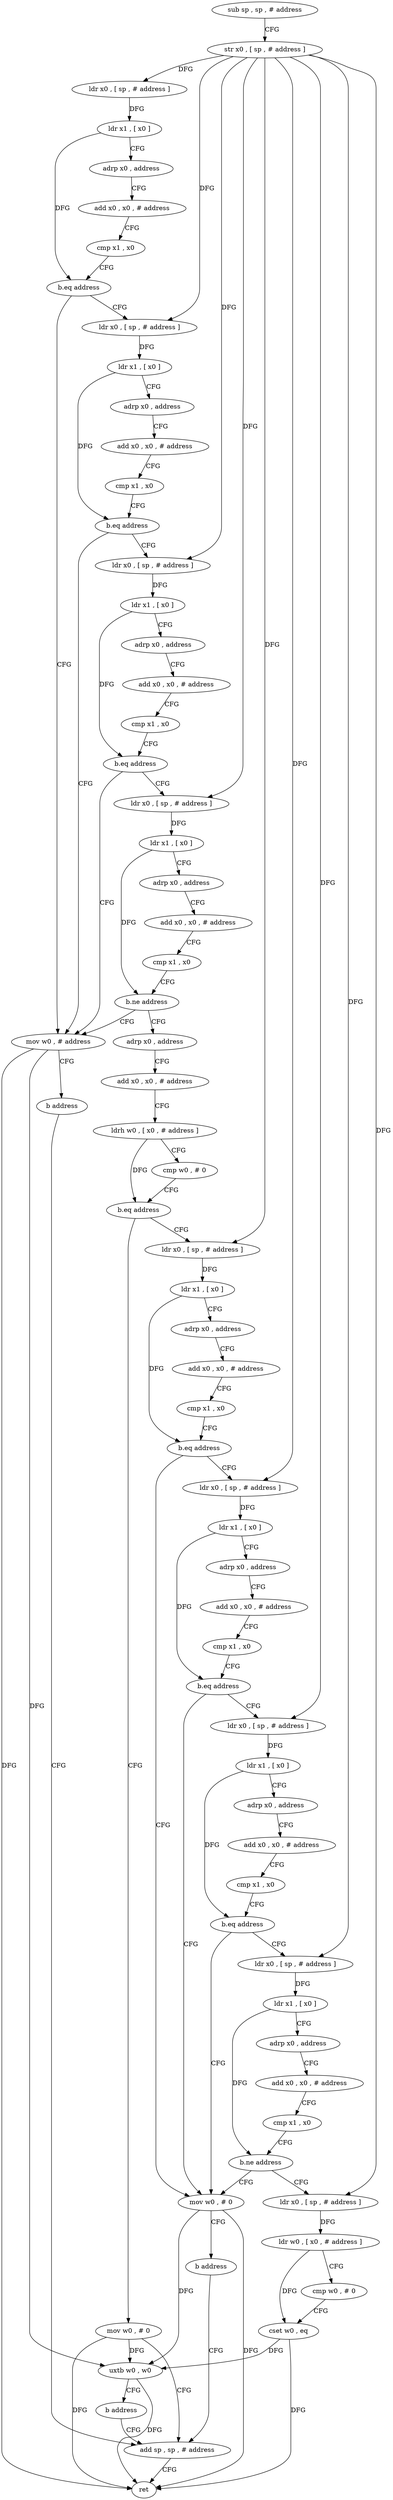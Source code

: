 digraph "func" {
"4229212" [label = "sub sp , sp , # address" ]
"4229216" [label = "str x0 , [ sp , # address ]" ]
"4229220" [label = "ldr x0 , [ sp , # address ]" ]
"4229224" [label = "ldr x1 , [ x0 ]" ]
"4229228" [label = "adrp x0 , address" ]
"4229232" [label = "add x0 , x0 , # address" ]
"4229236" [label = "cmp x1 , x0" ]
"4229240" [label = "b.eq address" ]
"4229316" [label = "mov w0 , # address" ]
"4229244" [label = "ldr x0 , [ sp , # address ]" ]
"4229320" [label = "b address" ]
"4229476" [label = "add sp , sp , # address" ]
"4229248" [label = "ldr x1 , [ x0 ]" ]
"4229252" [label = "adrp x0 , address" ]
"4229256" [label = "add x0 , x0 , # address" ]
"4229260" [label = "cmp x1 , x0" ]
"4229264" [label = "b.eq address" ]
"4229268" [label = "ldr x0 , [ sp , # address ]" ]
"4229480" [label = "ret" ]
"4229272" [label = "ldr x1 , [ x0 ]" ]
"4229276" [label = "adrp x0 , address" ]
"4229280" [label = "add x0 , x0 , # address" ]
"4229284" [label = "cmp x1 , x0" ]
"4229288" [label = "b.eq address" ]
"4229292" [label = "ldr x0 , [ sp , # address ]" ]
"4229296" [label = "ldr x1 , [ x0 ]" ]
"4229300" [label = "adrp x0 , address" ]
"4229304" [label = "add x0 , x0 , # address" ]
"4229308" [label = "cmp x1 , x0" ]
"4229312" [label = "b.ne address" ]
"4229324" [label = "adrp x0 , address" ]
"4229328" [label = "add x0 , x0 , # address" ]
"4229332" [label = "ldrh w0 , [ x0 , # address ]" ]
"4229336" [label = "cmp w0 , # 0" ]
"4229340" [label = "b.eq address" ]
"4229472" [label = "mov w0 , # 0" ]
"4229344" [label = "ldr x0 , [ sp , # address ]" ]
"4229348" [label = "ldr x1 , [ x0 ]" ]
"4229352" [label = "adrp x0 , address" ]
"4229356" [label = "add x0 , x0 , # address" ]
"4229360" [label = "cmp x1 , x0" ]
"4229364" [label = "b.eq address" ]
"4229440" [label = "mov w0 , # 0" ]
"4229368" [label = "ldr x0 , [ sp , # address ]" ]
"4229444" [label = "b address" ]
"4229372" [label = "ldr x1 , [ x0 ]" ]
"4229376" [label = "adrp x0 , address" ]
"4229380" [label = "add x0 , x0 , # address" ]
"4229384" [label = "cmp x1 , x0" ]
"4229388" [label = "b.eq address" ]
"4229392" [label = "ldr x0 , [ sp , # address ]" ]
"4229396" [label = "ldr x1 , [ x0 ]" ]
"4229400" [label = "adrp x0 , address" ]
"4229404" [label = "add x0 , x0 , # address" ]
"4229408" [label = "cmp x1 , x0" ]
"4229412" [label = "b.eq address" ]
"4229416" [label = "ldr x0 , [ sp , # address ]" ]
"4229420" [label = "ldr x1 , [ x0 ]" ]
"4229424" [label = "adrp x0 , address" ]
"4229428" [label = "add x0 , x0 , # address" ]
"4229432" [label = "cmp x1 , x0" ]
"4229436" [label = "b.ne address" ]
"4229448" [label = "ldr x0 , [ sp , # address ]" ]
"4229452" [label = "ldr w0 , [ x0 , # address ]" ]
"4229456" [label = "cmp w0 , # 0" ]
"4229460" [label = "cset w0 , eq" ]
"4229464" [label = "uxtb w0 , w0" ]
"4229468" [label = "b address" ]
"4229212" -> "4229216" [ label = "CFG" ]
"4229216" -> "4229220" [ label = "DFG" ]
"4229216" -> "4229244" [ label = "DFG" ]
"4229216" -> "4229268" [ label = "DFG" ]
"4229216" -> "4229292" [ label = "DFG" ]
"4229216" -> "4229344" [ label = "DFG" ]
"4229216" -> "4229368" [ label = "DFG" ]
"4229216" -> "4229392" [ label = "DFG" ]
"4229216" -> "4229416" [ label = "DFG" ]
"4229216" -> "4229448" [ label = "DFG" ]
"4229220" -> "4229224" [ label = "DFG" ]
"4229224" -> "4229228" [ label = "CFG" ]
"4229224" -> "4229240" [ label = "DFG" ]
"4229228" -> "4229232" [ label = "CFG" ]
"4229232" -> "4229236" [ label = "CFG" ]
"4229236" -> "4229240" [ label = "CFG" ]
"4229240" -> "4229316" [ label = "CFG" ]
"4229240" -> "4229244" [ label = "CFG" ]
"4229316" -> "4229320" [ label = "CFG" ]
"4229316" -> "4229480" [ label = "DFG" ]
"4229316" -> "4229464" [ label = "DFG" ]
"4229244" -> "4229248" [ label = "DFG" ]
"4229320" -> "4229476" [ label = "CFG" ]
"4229476" -> "4229480" [ label = "CFG" ]
"4229248" -> "4229252" [ label = "CFG" ]
"4229248" -> "4229264" [ label = "DFG" ]
"4229252" -> "4229256" [ label = "CFG" ]
"4229256" -> "4229260" [ label = "CFG" ]
"4229260" -> "4229264" [ label = "CFG" ]
"4229264" -> "4229316" [ label = "CFG" ]
"4229264" -> "4229268" [ label = "CFG" ]
"4229268" -> "4229272" [ label = "DFG" ]
"4229272" -> "4229276" [ label = "CFG" ]
"4229272" -> "4229288" [ label = "DFG" ]
"4229276" -> "4229280" [ label = "CFG" ]
"4229280" -> "4229284" [ label = "CFG" ]
"4229284" -> "4229288" [ label = "CFG" ]
"4229288" -> "4229316" [ label = "CFG" ]
"4229288" -> "4229292" [ label = "CFG" ]
"4229292" -> "4229296" [ label = "DFG" ]
"4229296" -> "4229300" [ label = "CFG" ]
"4229296" -> "4229312" [ label = "DFG" ]
"4229300" -> "4229304" [ label = "CFG" ]
"4229304" -> "4229308" [ label = "CFG" ]
"4229308" -> "4229312" [ label = "CFG" ]
"4229312" -> "4229324" [ label = "CFG" ]
"4229312" -> "4229316" [ label = "CFG" ]
"4229324" -> "4229328" [ label = "CFG" ]
"4229328" -> "4229332" [ label = "CFG" ]
"4229332" -> "4229336" [ label = "CFG" ]
"4229332" -> "4229340" [ label = "DFG" ]
"4229336" -> "4229340" [ label = "CFG" ]
"4229340" -> "4229472" [ label = "CFG" ]
"4229340" -> "4229344" [ label = "CFG" ]
"4229472" -> "4229476" [ label = "CFG" ]
"4229472" -> "4229480" [ label = "DFG" ]
"4229472" -> "4229464" [ label = "DFG" ]
"4229344" -> "4229348" [ label = "DFG" ]
"4229348" -> "4229352" [ label = "CFG" ]
"4229348" -> "4229364" [ label = "DFG" ]
"4229352" -> "4229356" [ label = "CFG" ]
"4229356" -> "4229360" [ label = "CFG" ]
"4229360" -> "4229364" [ label = "CFG" ]
"4229364" -> "4229440" [ label = "CFG" ]
"4229364" -> "4229368" [ label = "CFG" ]
"4229440" -> "4229444" [ label = "CFG" ]
"4229440" -> "4229480" [ label = "DFG" ]
"4229440" -> "4229464" [ label = "DFG" ]
"4229368" -> "4229372" [ label = "DFG" ]
"4229444" -> "4229476" [ label = "CFG" ]
"4229372" -> "4229376" [ label = "CFG" ]
"4229372" -> "4229388" [ label = "DFG" ]
"4229376" -> "4229380" [ label = "CFG" ]
"4229380" -> "4229384" [ label = "CFG" ]
"4229384" -> "4229388" [ label = "CFG" ]
"4229388" -> "4229440" [ label = "CFG" ]
"4229388" -> "4229392" [ label = "CFG" ]
"4229392" -> "4229396" [ label = "DFG" ]
"4229396" -> "4229400" [ label = "CFG" ]
"4229396" -> "4229412" [ label = "DFG" ]
"4229400" -> "4229404" [ label = "CFG" ]
"4229404" -> "4229408" [ label = "CFG" ]
"4229408" -> "4229412" [ label = "CFG" ]
"4229412" -> "4229440" [ label = "CFG" ]
"4229412" -> "4229416" [ label = "CFG" ]
"4229416" -> "4229420" [ label = "DFG" ]
"4229420" -> "4229424" [ label = "CFG" ]
"4229420" -> "4229436" [ label = "DFG" ]
"4229424" -> "4229428" [ label = "CFG" ]
"4229428" -> "4229432" [ label = "CFG" ]
"4229432" -> "4229436" [ label = "CFG" ]
"4229436" -> "4229448" [ label = "CFG" ]
"4229436" -> "4229440" [ label = "CFG" ]
"4229448" -> "4229452" [ label = "DFG" ]
"4229452" -> "4229456" [ label = "CFG" ]
"4229452" -> "4229460" [ label = "DFG" ]
"4229456" -> "4229460" [ label = "CFG" ]
"4229460" -> "4229464" [ label = "DFG" ]
"4229460" -> "4229480" [ label = "DFG" ]
"4229464" -> "4229468" [ label = "CFG" ]
"4229464" -> "4229480" [ label = "DFG" ]
"4229468" -> "4229476" [ label = "CFG" ]
}
